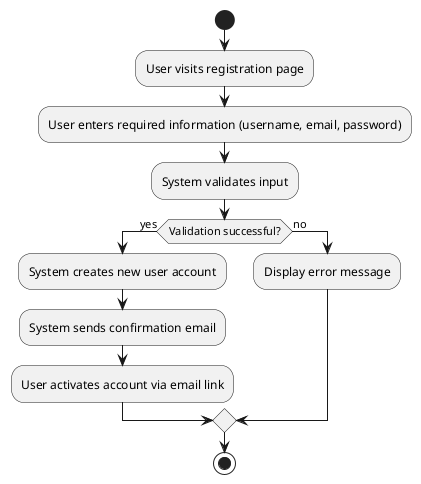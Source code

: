 @startuml
start

:User visits registration page;
:User enters required information (username, email, password);

:System validates input;

if (Validation successful?) then (yes)
  :System creates new user account;
  :System sends confirmation email;
  :User activates account via email link;
else (no)
  :Display error message;
endif

stop
@enduml
